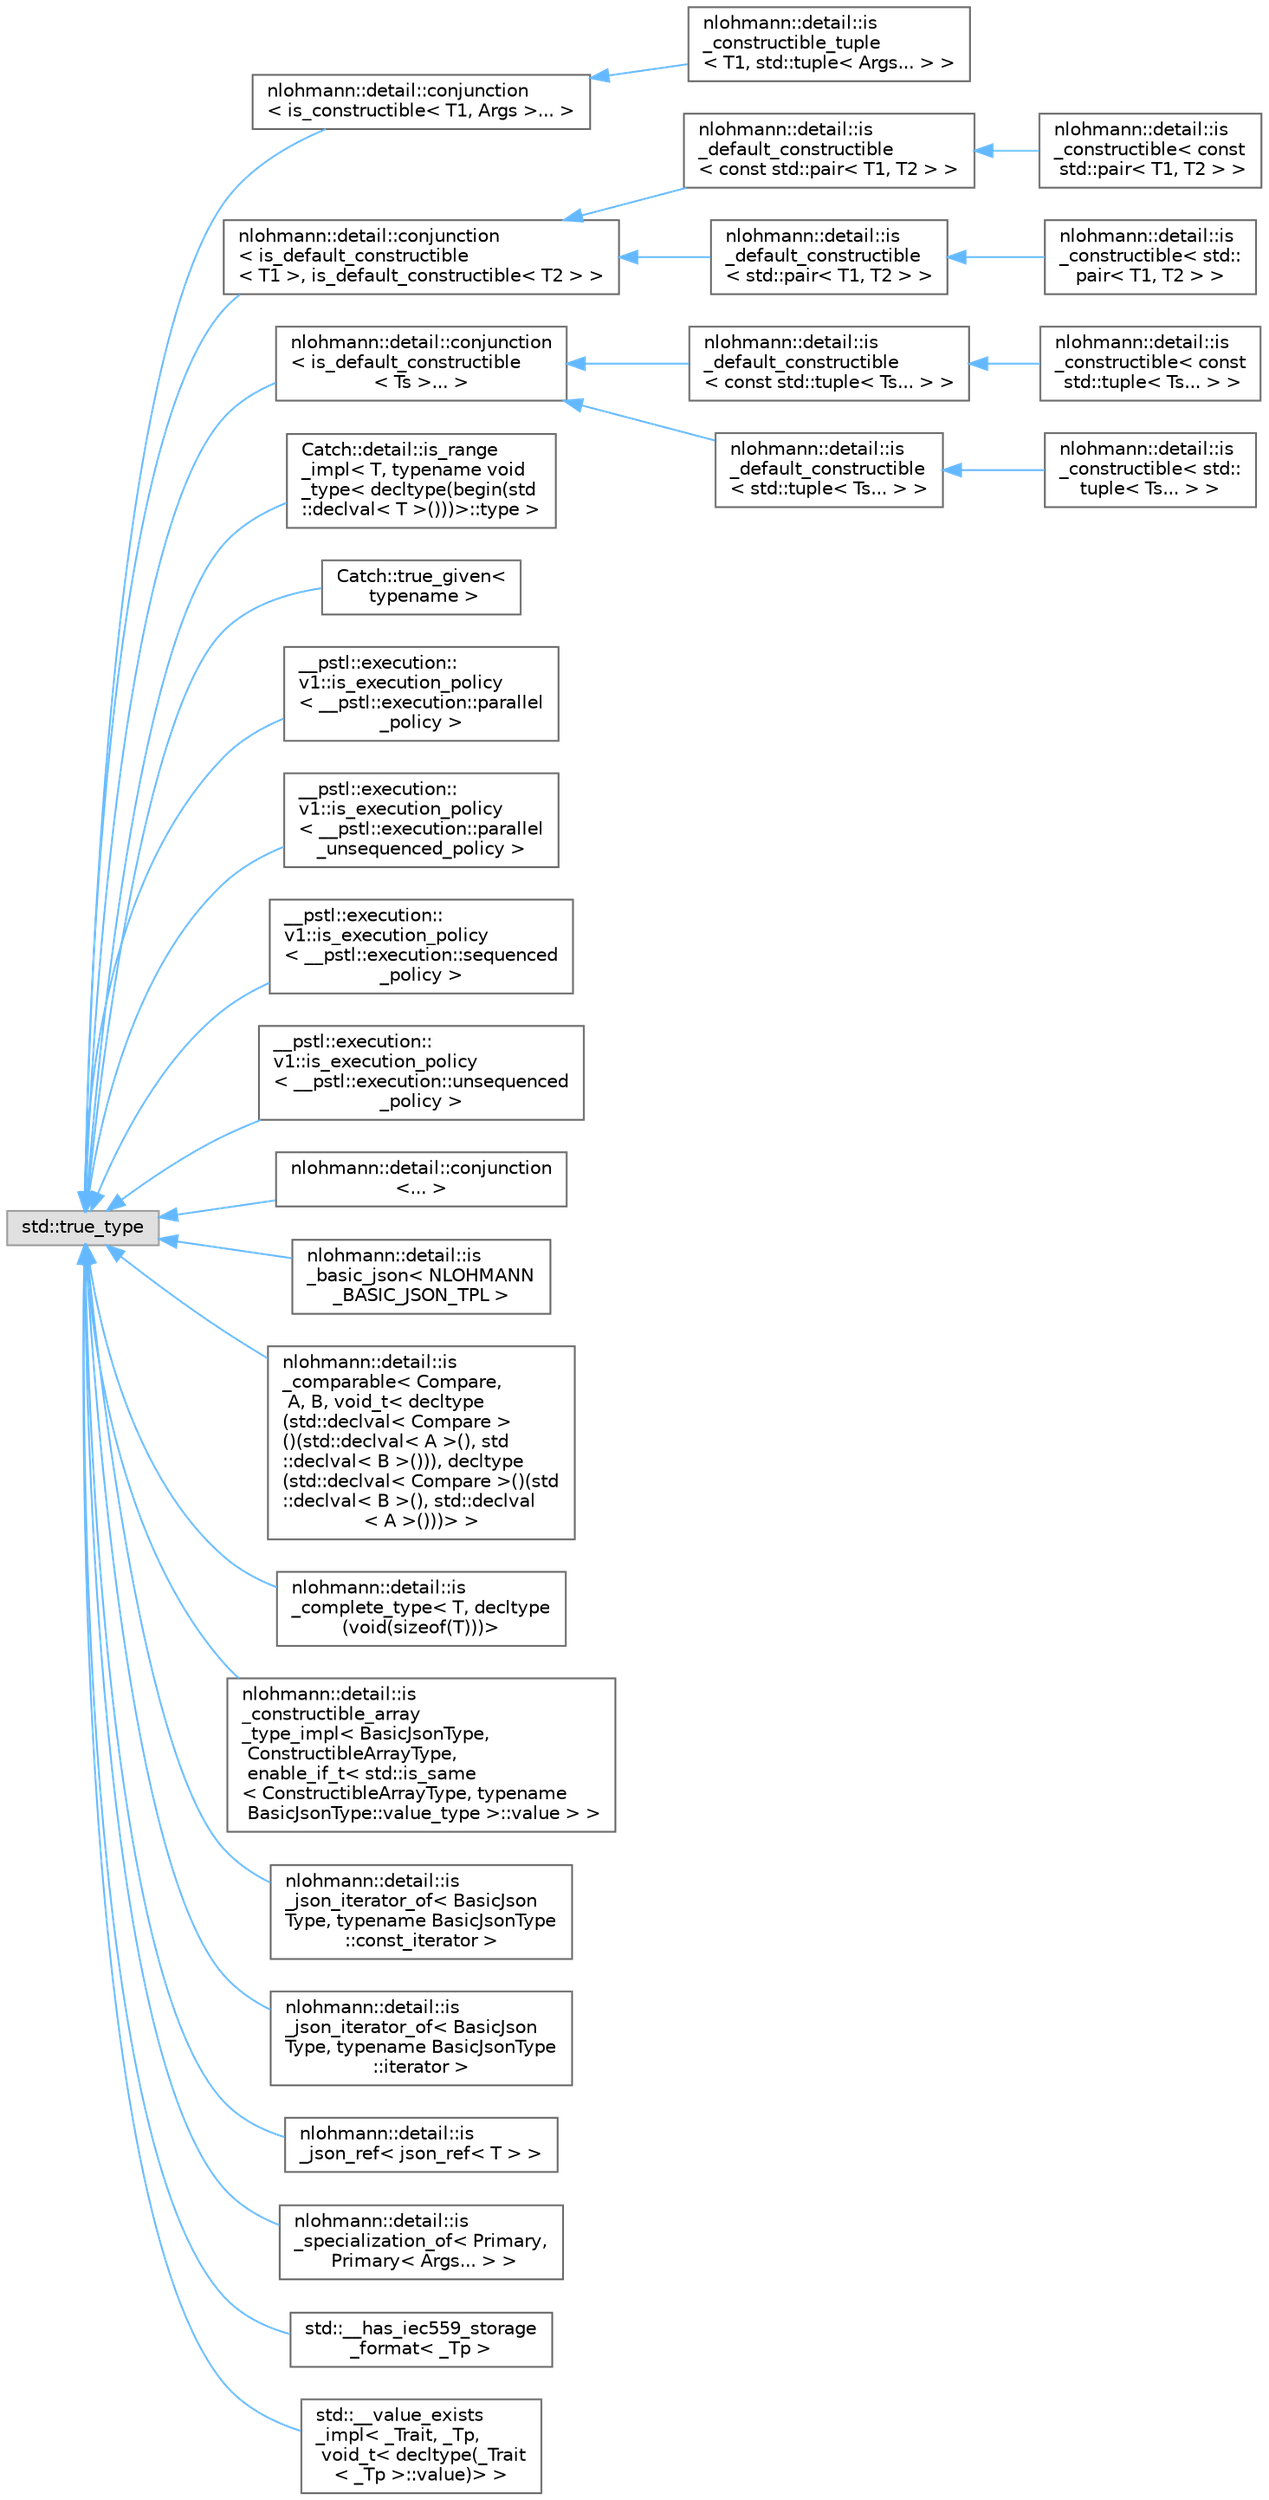 digraph "Graphical Class Hierarchy"
{
 // LATEX_PDF_SIZE
  bgcolor="transparent";
  edge [fontname=Helvetica,fontsize=10,labelfontname=Helvetica,labelfontsize=10];
  node [fontname=Helvetica,fontsize=10,shape=box,height=0.2,width=0.4];
  rankdir="LR";
  Node0 [id="Node000000",label="std::true_type",height=0.2,width=0.4,color="grey60", fillcolor="#E0E0E0", style="filled",tooltip=" "];
  Node0 -> Node1 [id="edge438_Node000000_Node000001",dir="back",color="steelblue1",style="solid",tooltip=" "];
  Node1 [id="Node000001",label="nlohmann::detail::conjunction\l\< is_constructible\< T1, Args \>... \>",height=0.2,width=0.4,color="grey40", fillcolor="white", style="filled",URL="$structnlohmann_1_1detail_1_1conjunction.html",tooltip=" "];
  Node1 -> Node2 [id="edge439_Node000001_Node000002",dir="back",color="steelblue1",style="solid",tooltip=" "];
  Node2 [id="Node000002",label="nlohmann::detail::is\l_constructible_tuple\l\< T1, std::tuple\< Args... \> \>",height=0.2,width=0.4,color="grey40", fillcolor="white", style="filled",URL="$structnlohmann_1_1detail_1_1is__constructible__tuple_3_01_t1_00_01std_1_1tuple_3_01_args_8_8_8_01_4_01_4.html",tooltip=" "];
  Node0 -> Node3 [id="edge440_Node000000_Node000003",dir="back",color="steelblue1",style="solid",tooltip=" "];
  Node3 [id="Node000003",label="nlohmann::detail::conjunction\l\< is_default_constructible\l\< T1 \>, is_default_constructible\< T2 \> \>",height=0.2,width=0.4,color="grey40", fillcolor="white", style="filled",URL="$structnlohmann_1_1detail_1_1conjunction.html",tooltip=" "];
  Node3 -> Node4 [id="edge441_Node000003_Node000004",dir="back",color="steelblue1",style="solid",tooltip=" "];
  Node4 [id="Node000004",label="nlohmann::detail::is\l_default_constructible\l\< const std::pair\< T1, T2 \> \>",height=0.2,width=0.4,color="grey40", fillcolor="white", style="filled",URL="$structnlohmann_1_1detail_1_1is__default__constructible_3_01const_01std_1_1pair_3_01_t1_00_01_t2_01_4_01_4.html",tooltip=" "];
  Node4 -> Node5 [id="edge442_Node000004_Node000005",dir="back",color="steelblue1",style="solid",tooltip=" "];
  Node5 [id="Node000005",label="nlohmann::detail::is\l_constructible\< const\l std::pair\< T1, T2 \> \>",height=0.2,width=0.4,color="grey40", fillcolor="white", style="filled",URL="$structnlohmann_1_1detail_1_1is__constructible_3_01const_01std_1_1pair_3_01_t1_00_01_t2_01_4_01_4.html",tooltip=" "];
  Node3 -> Node6 [id="edge443_Node000003_Node000006",dir="back",color="steelblue1",style="solid",tooltip=" "];
  Node6 [id="Node000006",label="nlohmann::detail::is\l_default_constructible\l\< std::pair\< T1, T2 \> \>",height=0.2,width=0.4,color="grey40", fillcolor="white", style="filled",URL="$structnlohmann_1_1detail_1_1is__default__constructible_3_01std_1_1pair_3_01_t1_00_01_t2_01_4_01_4.html",tooltip=" "];
  Node6 -> Node7 [id="edge444_Node000006_Node000007",dir="back",color="steelblue1",style="solid",tooltip=" "];
  Node7 [id="Node000007",label="nlohmann::detail::is\l_constructible\< std::\lpair\< T1, T2 \> \>",height=0.2,width=0.4,color="grey40", fillcolor="white", style="filled",URL="$structnlohmann_1_1detail_1_1is__constructible_3_01std_1_1pair_3_01_t1_00_01_t2_01_4_01_4.html",tooltip=" "];
  Node0 -> Node8 [id="edge445_Node000000_Node000008",dir="back",color="steelblue1",style="solid",tooltip=" "];
  Node8 [id="Node000008",label="nlohmann::detail::conjunction\l\< is_default_constructible\l\< Ts \>... \>",height=0.2,width=0.4,color="grey40", fillcolor="white", style="filled",URL="$structnlohmann_1_1detail_1_1conjunction.html",tooltip=" "];
  Node8 -> Node9 [id="edge446_Node000008_Node000009",dir="back",color="steelblue1",style="solid",tooltip=" "];
  Node9 [id="Node000009",label="nlohmann::detail::is\l_default_constructible\l\< const std::tuple\< Ts... \> \>",height=0.2,width=0.4,color="grey40", fillcolor="white", style="filled",URL="$structnlohmann_1_1detail_1_1is__default__constructible_3_01const_01std_1_1tuple_3_01_ts_8_8_8_01_4_01_4.html",tooltip=" "];
  Node9 -> Node10 [id="edge447_Node000009_Node000010",dir="back",color="steelblue1",style="solid",tooltip=" "];
  Node10 [id="Node000010",label="nlohmann::detail::is\l_constructible\< const\l std::tuple\< Ts... \> \>",height=0.2,width=0.4,color="grey40", fillcolor="white", style="filled",URL="$structnlohmann_1_1detail_1_1is__constructible_3_01const_01std_1_1tuple_3_01_ts_8_8_8_01_4_01_4.html",tooltip=" "];
  Node8 -> Node11 [id="edge448_Node000008_Node000011",dir="back",color="steelblue1",style="solid",tooltip=" "];
  Node11 [id="Node000011",label="nlohmann::detail::is\l_default_constructible\l\< std::tuple\< Ts... \> \>",height=0.2,width=0.4,color="grey40", fillcolor="white", style="filled",URL="$structnlohmann_1_1detail_1_1is__default__constructible_3_01std_1_1tuple_3_01_ts_8_8_8_01_4_01_4.html",tooltip=" "];
  Node11 -> Node12 [id="edge449_Node000011_Node000012",dir="back",color="steelblue1",style="solid",tooltip=" "];
  Node12 [id="Node000012",label="nlohmann::detail::is\l_constructible\< std::\ltuple\< Ts... \> \>",height=0.2,width=0.4,color="grey40", fillcolor="white", style="filled",URL="$structnlohmann_1_1detail_1_1is__constructible_3_01std_1_1tuple_3_01_ts_8_8_8_01_4_01_4.html",tooltip=" "];
  Node0 -> Node13 [id="edge450_Node000000_Node000013",dir="back",color="steelblue1",style="solid",tooltip=" "];
  Node13 [id="Node000013",label="Catch::detail::is_range\l_impl\< T, typename void\l_type\< decltype(begin(std\l::declval\< T \>()))\>::type \>",height=0.2,width=0.4,color="grey40", fillcolor="white", style="filled",URL="$struct_catch_1_1detail_1_1is__range__impl_3_01_t_00_01typename_01void__type_3_01decltype_07begin8604ecb9de16ea7789f2f694ac896ffd.html",tooltip=" "];
  Node0 -> Node14 [id="edge451_Node000000_Node000014",dir="back",color="steelblue1",style="solid",tooltip=" "];
  Node14 [id="Node000014",label="Catch::true_given\<\l typename \>",height=0.2,width=0.4,color="grey40", fillcolor="white", style="filled",URL="$struct_catch_1_1true__given.html",tooltip=" "];
  Node0 -> Node15 [id="edge452_Node000000_Node000015",dir="back",color="steelblue1",style="solid",tooltip=" "];
  Node15 [id="Node000015",label="__pstl::execution::\lv1::is_execution_policy\l\< __pstl::execution::parallel\l_policy \>",height=0.2,width=0.4,color="grey40", fillcolor="white", style="filled",URL="$struct____pstl_1_1execution_1_1v1_1_1is__execution__policy_3_01____pstl_1_1execution_1_1parallel__policy_01_4.html",tooltip=" "];
  Node0 -> Node16 [id="edge453_Node000000_Node000016",dir="back",color="steelblue1",style="solid",tooltip=" "];
  Node16 [id="Node000016",label="__pstl::execution::\lv1::is_execution_policy\l\< __pstl::execution::parallel\l_unsequenced_policy \>",height=0.2,width=0.4,color="grey40", fillcolor="white", style="filled",URL="$struct____pstl_1_1execution_1_1v1_1_1is__execution__policy_3_01____pstl_1_1execution_1_1parallel__unsequenced__policy_01_4.html",tooltip=" "];
  Node0 -> Node17 [id="edge454_Node000000_Node000017",dir="back",color="steelblue1",style="solid",tooltip=" "];
  Node17 [id="Node000017",label="__pstl::execution::\lv1::is_execution_policy\l\< __pstl::execution::sequenced\l_policy \>",height=0.2,width=0.4,color="grey40", fillcolor="white", style="filled",URL="$struct____pstl_1_1execution_1_1v1_1_1is__execution__policy_3_01____pstl_1_1execution_1_1sequenced__policy_01_4.html",tooltip=" "];
  Node0 -> Node18 [id="edge455_Node000000_Node000018",dir="back",color="steelblue1",style="solid",tooltip=" "];
  Node18 [id="Node000018",label="__pstl::execution::\lv1::is_execution_policy\l\< __pstl::execution::unsequenced\l_policy \>",height=0.2,width=0.4,color="grey40", fillcolor="white", style="filled",URL="$struct____pstl_1_1execution_1_1v1_1_1is__execution__policy_3_01____pstl_1_1execution_1_1unsequenced__policy_01_4.html",tooltip=" "];
  Node0 -> Node19 [id="edge456_Node000000_Node000019",dir="back",color="steelblue1",style="solid",tooltip=" "];
  Node19 [id="Node000019",label="nlohmann::detail::conjunction\l\<... \>",height=0.2,width=0.4,color="grey40", fillcolor="white", style="filled",URL="$structnlohmann_1_1detail_1_1conjunction.html",tooltip=" "];
  Node0 -> Node20 [id="edge457_Node000000_Node000020",dir="back",color="steelblue1",style="solid",tooltip=" "];
  Node20 [id="Node000020",label="nlohmann::detail::is\l_basic_json\< NLOHMANN\l_BASIC_JSON_TPL \>",height=0.2,width=0.4,color="grey40", fillcolor="white", style="filled",URL="$structnlohmann_1_1detail_1_1is__basic__json_3_01_n_l_o_h_m_a_n_n___b_a_s_i_c___j_s_o_n___t_p_l_01_4.html",tooltip=" "];
  Node0 -> Node21 [id="edge458_Node000000_Node000021",dir="back",color="steelblue1",style="solid",tooltip=" "];
  Node21 [id="Node000021",label="nlohmann::detail::is\l_comparable\< Compare,\l A, B, void_t\< decltype\l(std::declval\< Compare \>\l()(std::declval\< A \>(), std\l::declval\< B \>())), decltype\l(std::declval\< Compare \>()(std\l::declval\< B \>(), std::declval\l\< A \>()))\> \>",height=0.2,width=0.4,color="grey40", fillcolor="white", style="filled",URL="$structnlohmann_1_1detail_1_1is__comparable_3_01_compare_00_01_a_00_01_b_00_01void__t_3_01decltyp6bff7c45329e18ae2528d499d1a5477d.html",tooltip=" "];
  Node0 -> Node22 [id="edge459_Node000000_Node000022",dir="back",color="steelblue1",style="solid",tooltip=" "];
  Node22 [id="Node000022",label="nlohmann::detail::is\l_complete_type\< T, decltype\l(void(sizeof(T)))\>",height=0.2,width=0.4,color="grey40", fillcolor="white", style="filled",URL="$structnlohmann_1_1detail_1_1is__complete__type_3_01_t_00_01decltype_07void_07sizeof_07_t_08_08_08_4.html",tooltip=" "];
  Node0 -> Node23 [id="edge460_Node000000_Node000023",dir="back",color="steelblue1",style="solid",tooltip=" "];
  Node23 [id="Node000023",label="nlohmann::detail::is\l_constructible_array\l_type_impl\< BasicJsonType,\l ConstructibleArrayType,\l enable_if_t\< std::is_same\l\< ConstructibleArrayType, typename\l BasicJsonType::value_type \>::value \> \>",height=0.2,width=0.4,color="grey40", fillcolor="white", style="filled",URL="$structnlohmann_1_1detail_1_1is__constructible__array__type__impl_3_01_basic_json_type_00_01_cons8cf88e17d5eaa68665a8fb4b97604b0e.html",tooltip=" "];
  Node0 -> Node24 [id="edge461_Node000000_Node000024",dir="back",color="steelblue1",style="solid",tooltip=" "];
  Node24 [id="Node000024",label="nlohmann::detail::is\l_json_iterator_of\< BasicJson\lType, typename BasicJsonType\l::const_iterator \>",height=0.2,width=0.4,color="grey40", fillcolor="white", style="filled",URL="$structnlohmann_1_1detail_1_1is__json__iterator__of_3_01_basic_json_type_00_01typename_01_basic_jc41a391b8ae8087564ffc6f880172795.html",tooltip=" "];
  Node0 -> Node25 [id="edge462_Node000000_Node000025",dir="back",color="steelblue1",style="solid",tooltip=" "];
  Node25 [id="Node000025",label="nlohmann::detail::is\l_json_iterator_of\< BasicJson\lType, typename BasicJsonType\l::iterator \>",height=0.2,width=0.4,color="grey40", fillcolor="white", style="filled",URL="$structnlohmann_1_1detail_1_1is__json__iterator__of_3_01_basic_json_type_00_01typename_01_basic_json_type_1_1iterator_01_4.html",tooltip=" "];
  Node0 -> Node26 [id="edge463_Node000000_Node000026",dir="back",color="steelblue1",style="solid",tooltip=" "];
  Node26 [id="Node000026",label="nlohmann::detail::is\l_json_ref\< json_ref\< T \> \>",height=0.2,width=0.4,color="grey40", fillcolor="white", style="filled",URL="$structnlohmann_1_1detail_1_1is__json__ref_3_01json__ref_3_01_t_01_4_01_4.html",tooltip=" "];
  Node0 -> Node27 [id="edge464_Node000000_Node000027",dir="back",color="steelblue1",style="solid",tooltip=" "];
  Node27 [id="Node000027",label="nlohmann::detail::is\l_specialization_of\< Primary,\l Primary\< Args... \> \>",height=0.2,width=0.4,color="grey40", fillcolor="white", style="filled",URL="$structnlohmann_1_1detail_1_1is__specialization__of_3_01_primary_00_01_primary_3_01_args_8_8_8_01_4_01_4.html",tooltip=" "];
  Node0 -> Node28 [id="edge465_Node000000_Node000028",dir="back",color="steelblue1",style="solid",tooltip=" "];
  Node28 [id="Node000028",label="std::__has_iec559_storage\l_format\< _Tp \>",height=0.2,width=0.4,color="grey40", fillcolor="white", style="filled",URL="$structstd_1_1____has__iec559__storage__format.html",tooltip=" "];
  Node0 -> Node29 [id="edge466_Node000000_Node000029",dir="back",color="steelblue1",style="solid",tooltip=" "];
  Node29 [id="Node000029",label="std::__value_exists\l_impl\< _Trait, _Tp,\l void_t\< decltype(_Trait\l\< _Tp \>::value)\> \>",height=0.2,width=0.4,color="grey40", fillcolor="white", style="filled",URL="$structstd_1_1____value__exists__impl_3_01___trait_00_01___tp_00_01void__t_3_01decltype_07___trai2a9d6c26cbf51bee76e01c3e3a87e2f8.html",tooltip=" "];
}
